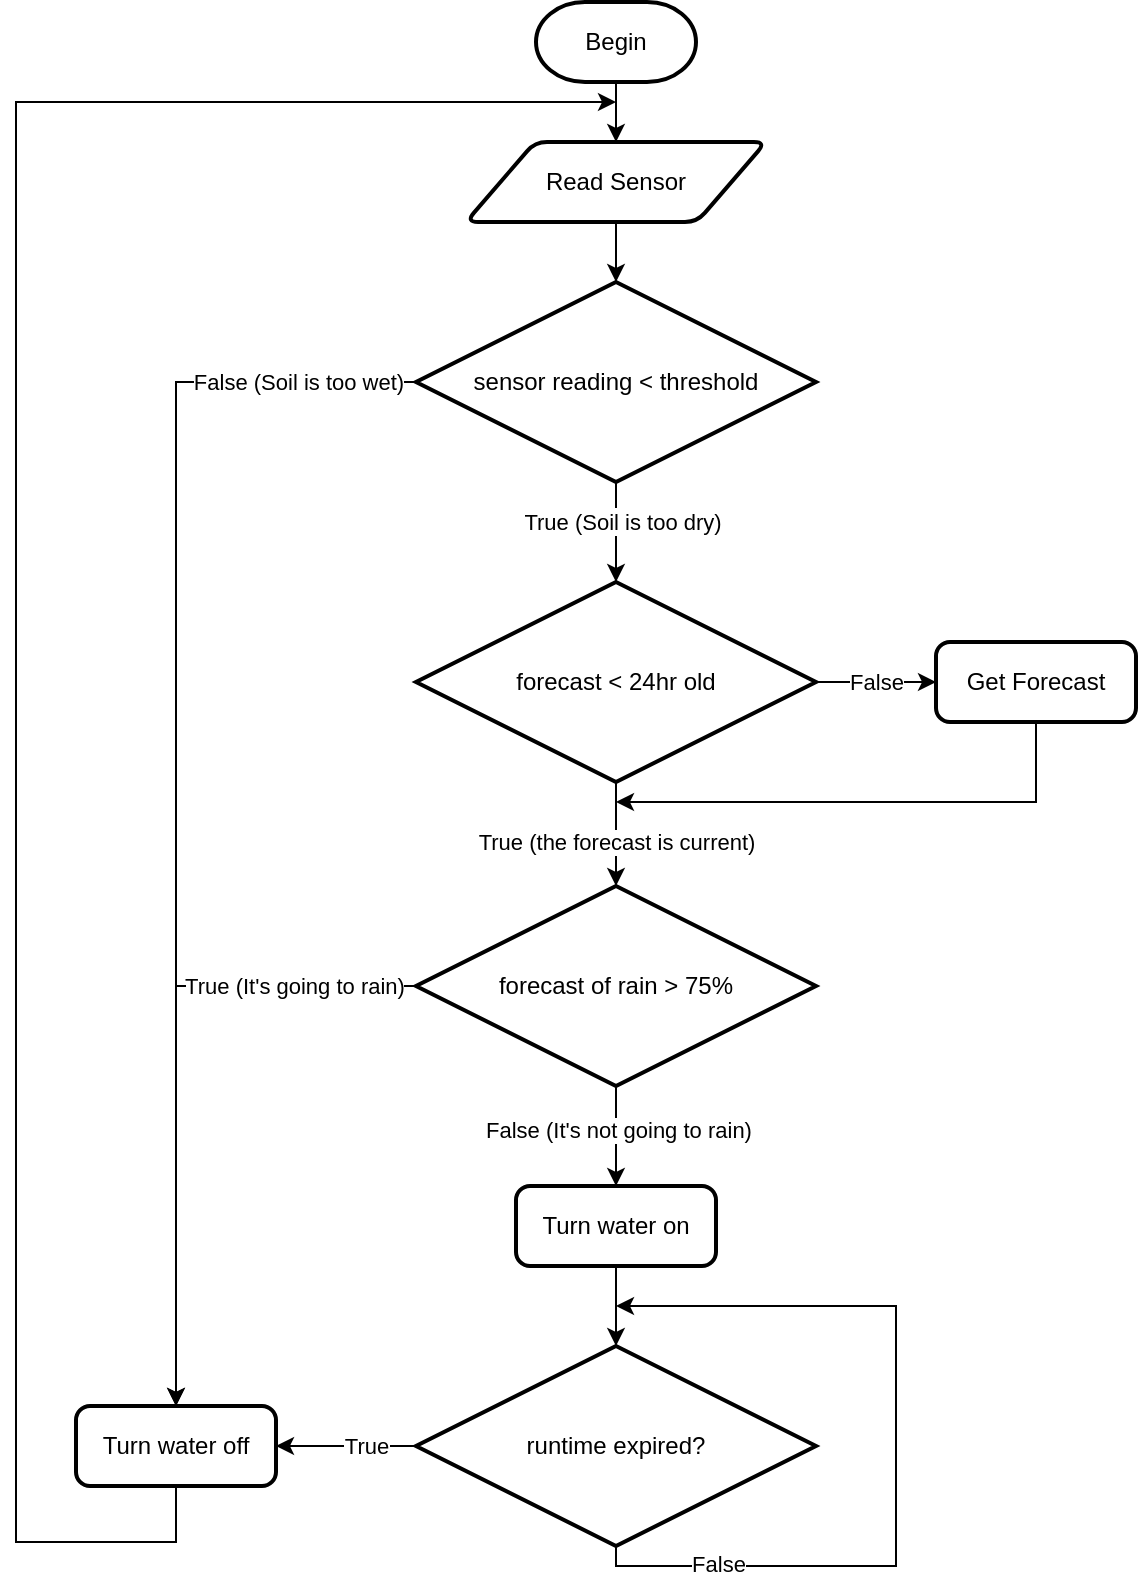 <mxfile version="24.7.7">
  <diagram name="Page-1" id="aMH86atn_zBFC1dDe0J-">
    <mxGraphModel dx="1366" dy="864" grid="0" gridSize="10" guides="1" tooltips="1" connect="1" arrows="1" fold="1" page="0" pageScale="1" pageWidth="850" pageHeight="1100" math="0" shadow="0">
      <root>
        <mxCell id="0" />
        <mxCell id="1" parent="0" />
        <mxCell id="AhclVzLR4nrx0OqxUoMz-1" value="Begin" style="strokeWidth=2;html=1;shape=mxgraph.flowchart.terminator;whiteSpace=wrap;" vertex="1" parent="1">
          <mxGeometry x="420" y="120" width="80" height="40" as="geometry" />
        </mxCell>
        <mxCell id="AhclVzLR4nrx0OqxUoMz-2" value="Read Sensor" style="shape=parallelogram;html=1;strokeWidth=2;perimeter=parallelogramPerimeter;whiteSpace=wrap;rounded=1;arcSize=12;size=0.23;" vertex="1" parent="1">
          <mxGeometry x="385" y="190" width="150" height="40" as="geometry" />
        </mxCell>
        <mxCell id="AhclVzLR4nrx0OqxUoMz-3" value="sensor reading &amp;lt; threshold" style="strokeWidth=2;html=1;shape=mxgraph.flowchart.decision;whiteSpace=wrap;" vertex="1" parent="1">
          <mxGeometry x="360" y="260" width="200" height="100" as="geometry" />
        </mxCell>
        <mxCell id="AhclVzLR4nrx0OqxUoMz-4" value="Turn water on" style="rounded=1;whiteSpace=wrap;html=1;absoluteArcSize=1;arcSize=14;strokeWidth=2;" vertex="1" parent="1">
          <mxGeometry x="410" y="712" width="100" height="40" as="geometry" />
        </mxCell>
        <mxCell id="AhclVzLR4nrx0OqxUoMz-5" value="runtime expired?" style="strokeWidth=2;html=1;shape=mxgraph.flowchart.decision;whiteSpace=wrap;" vertex="1" parent="1">
          <mxGeometry x="360" y="792" width="200" height="100" as="geometry" />
        </mxCell>
        <mxCell id="AhclVzLR4nrx0OqxUoMz-6" value="Turn water off" style="rounded=1;whiteSpace=wrap;html=1;absoluteArcSize=1;arcSize=14;strokeWidth=2;" vertex="1" parent="1">
          <mxGeometry x="190" y="822" width="100" height="40" as="geometry" />
        </mxCell>
        <mxCell id="AhclVzLR4nrx0OqxUoMz-7" value="forecast of rain &amp;gt; 75%" style="strokeWidth=2;html=1;shape=mxgraph.flowchart.decision;whiteSpace=wrap;" vertex="1" parent="1">
          <mxGeometry x="360" y="562" width="200" height="100" as="geometry" />
        </mxCell>
        <mxCell id="AhclVzLR4nrx0OqxUoMz-8" value="" style="endArrow=classic;html=1;rounded=0;exitX=0.5;exitY=1;exitDx=0;exitDy=0;exitPerimeter=0;" edge="1" parent="1" source="AhclVzLR4nrx0OqxUoMz-3">
          <mxGeometry width="50" height="50" relative="1" as="geometry">
            <mxPoint x="400" y="510" as="sourcePoint" />
            <mxPoint x="460" y="410" as="targetPoint" />
          </mxGeometry>
        </mxCell>
        <mxCell id="AhclVzLR4nrx0OqxUoMz-9" value="Dry" style="edgeLabel;html=1;align=center;verticalAlign=middle;resizable=0;points=[];" vertex="1" connectable="0" parent="AhclVzLR4nrx0OqxUoMz-8">
          <mxGeometry x="-0.267" relative="1" as="geometry">
            <mxPoint as="offset" />
          </mxGeometry>
        </mxCell>
        <mxCell id="AhclVzLR4nrx0OqxUoMz-12" value="True (Soil is too dry)" style="edgeLabel;html=1;align=center;verticalAlign=middle;resizable=0;points=[];" vertex="1" connectable="0" parent="AhclVzLR4nrx0OqxUoMz-8">
          <mxGeometry x="-0.228" y="3" relative="1" as="geometry">
            <mxPoint as="offset" />
          </mxGeometry>
        </mxCell>
        <mxCell id="AhclVzLR4nrx0OqxUoMz-10" value="" style="endArrow=classic;html=1;rounded=0;exitX=0;exitY=0.5;exitDx=0;exitDy=0;exitPerimeter=0;entryX=0.5;entryY=0;entryDx=0;entryDy=0;" edge="1" parent="1" source="AhclVzLR4nrx0OqxUoMz-7" target="AhclVzLR4nrx0OqxUoMz-6">
          <mxGeometry width="50" height="50" relative="1" as="geometry">
            <mxPoint x="400" y="672" as="sourcePoint" />
            <mxPoint x="450" y="622" as="targetPoint" />
            <Array as="points">
              <mxPoint x="240" y="612" />
            </Array>
          </mxGeometry>
        </mxCell>
        <mxCell id="AhclVzLR4nrx0OqxUoMz-11" value="True (It&#39;s going to rain)" style="edgeLabel;html=1;align=center;verticalAlign=middle;resizable=0;points=[];" vertex="1" connectable="0" parent="AhclVzLR4nrx0OqxUoMz-10">
          <mxGeometry x="-0.794" relative="1" as="geometry">
            <mxPoint x="-27" as="offset" />
          </mxGeometry>
        </mxCell>
        <mxCell id="AhclVzLR4nrx0OqxUoMz-13" value="" style="endArrow=classic;html=1;rounded=0;exitX=0;exitY=0.5;exitDx=0;exitDy=0;exitPerimeter=0;entryX=0.5;entryY=0;entryDx=0;entryDy=0;" edge="1" parent="1" source="AhclVzLR4nrx0OqxUoMz-3" target="AhclVzLR4nrx0OqxUoMz-6">
          <mxGeometry width="50" height="50" relative="1" as="geometry">
            <mxPoint x="400" y="380" as="sourcePoint" />
            <mxPoint x="240" y="610" as="targetPoint" />
            <Array as="points">
              <mxPoint x="240" y="310" />
            </Array>
          </mxGeometry>
        </mxCell>
        <mxCell id="AhclVzLR4nrx0OqxUoMz-14" value="False (Soil is too wet)" style="edgeLabel;html=1;align=center;verticalAlign=middle;resizable=0;points=[];" vertex="1" connectable="0" parent="AhclVzLR4nrx0OqxUoMz-13">
          <mxGeometry x="-0.628" y="-1" relative="1" as="geometry">
            <mxPoint x="58" y="1" as="offset" />
          </mxGeometry>
        </mxCell>
        <mxCell id="AhclVzLR4nrx0OqxUoMz-15" value="" style="endArrow=classic;html=1;rounded=0;exitX=0.5;exitY=1;exitDx=0;exitDy=0;exitPerimeter=0;entryX=0.5;entryY=0;entryDx=0;entryDy=0;" edge="1" parent="1" source="AhclVzLR4nrx0OqxUoMz-7" target="AhclVzLR4nrx0OqxUoMz-4">
          <mxGeometry width="50" height="50" relative="1" as="geometry">
            <mxPoint x="400" y="742" as="sourcePoint" />
            <mxPoint x="450" y="692" as="targetPoint" />
          </mxGeometry>
        </mxCell>
        <mxCell id="AhclVzLR4nrx0OqxUoMz-16" value="False (It&#39;s not going to rain)" style="edgeLabel;html=1;align=center;verticalAlign=middle;resizable=0;points=[];" vertex="1" connectable="0" parent="AhclVzLR4nrx0OqxUoMz-15">
          <mxGeometry x="-0.137" y="1" relative="1" as="geometry">
            <mxPoint as="offset" />
          </mxGeometry>
        </mxCell>
        <mxCell id="AhclVzLR4nrx0OqxUoMz-17" value="" style="endArrow=classic;html=1;rounded=0;exitX=0.5;exitY=1;exitDx=0;exitDy=0;entryX=0.5;entryY=0;entryDx=0;entryDy=0;entryPerimeter=0;" edge="1" parent="1" source="AhclVzLR4nrx0OqxUoMz-4" target="AhclVzLR4nrx0OqxUoMz-5">
          <mxGeometry width="50" height="50" relative="1" as="geometry">
            <mxPoint x="400" y="742" as="sourcePoint" />
            <mxPoint x="450" y="692" as="targetPoint" />
          </mxGeometry>
        </mxCell>
        <mxCell id="AhclVzLR4nrx0OqxUoMz-18" value="" style="endArrow=classic;html=1;rounded=0;exitX=0;exitY=0.5;exitDx=0;exitDy=0;exitPerimeter=0;entryX=1;entryY=0.5;entryDx=0;entryDy=0;" edge="1" parent="1" source="AhclVzLR4nrx0OqxUoMz-5" target="AhclVzLR4nrx0OqxUoMz-6">
          <mxGeometry width="50" height="50" relative="1" as="geometry">
            <mxPoint x="400" y="742" as="sourcePoint" />
            <mxPoint x="450" y="692" as="targetPoint" />
          </mxGeometry>
        </mxCell>
        <mxCell id="AhclVzLR4nrx0OqxUoMz-19" value="True" style="edgeLabel;html=1;align=center;verticalAlign=middle;resizable=0;points=[];" vertex="1" connectable="0" parent="AhclVzLR4nrx0OqxUoMz-18">
          <mxGeometry x="-0.269" relative="1" as="geometry">
            <mxPoint as="offset" />
          </mxGeometry>
        </mxCell>
        <mxCell id="AhclVzLR4nrx0OqxUoMz-20" value="" style="endArrow=classic;html=1;rounded=0;exitX=0.5;exitY=1;exitDx=0;exitDy=0;exitPerimeter=0;" edge="1" parent="1" source="AhclVzLR4nrx0OqxUoMz-5">
          <mxGeometry width="50" height="50" relative="1" as="geometry">
            <mxPoint x="400" y="742" as="sourcePoint" />
            <mxPoint x="460" y="772" as="targetPoint" />
            <Array as="points">
              <mxPoint x="460" y="902" />
              <mxPoint x="600" y="902" />
              <mxPoint x="600" y="772" />
            </Array>
          </mxGeometry>
        </mxCell>
        <mxCell id="AhclVzLR4nrx0OqxUoMz-31" value="False" style="edgeLabel;html=1;align=center;verticalAlign=middle;resizable=0;points=[];" vertex="1" connectable="0" parent="AhclVzLR4nrx0OqxUoMz-20">
          <mxGeometry x="-0.71" y="1" relative="1" as="geometry">
            <mxPoint as="offset" />
          </mxGeometry>
        </mxCell>
        <mxCell id="AhclVzLR4nrx0OqxUoMz-21" value="" style="endArrow=classic;html=1;rounded=0;exitX=0.5;exitY=1;exitDx=0;exitDy=0;" edge="1" parent="1" source="AhclVzLR4nrx0OqxUoMz-2">
          <mxGeometry width="50" height="50" relative="1" as="geometry">
            <mxPoint x="400" y="310" as="sourcePoint" />
            <mxPoint x="460" y="260" as="targetPoint" />
          </mxGeometry>
        </mxCell>
        <mxCell id="AhclVzLR4nrx0OqxUoMz-22" value="" style="endArrow=classic;html=1;rounded=0;exitX=0.5;exitY=1;exitDx=0;exitDy=0;exitPerimeter=0;" edge="1" parent="1" source="AhclVzLR4nrx0OqxUoMz-1">
          <mxGeometry width="50" height="50" relative="1" as="geometry">
            <mxPoint x="400" y="310" as="sourcePoint" />
            <mxPoint x="460" y="190" as="targetPoint" />
          </mxGeometry>
        </mxCell>
        <mxCell id="AhclVzLR4nrx0OqxUoMz-23" value="" style="endArrow=classic;html=1;rounded=0;exitX=0.5;exitY=1;exitDx=0;exitDy=0;" edge="1" parent="1" source="AhclVzLR4nrx0OqxUoMz-6">
          <mxGeometry width="50" height="50" relative="1" as="geometry">
            <mxPoint x="400" y="460" as="sourcePoint" />
            <mxPoint x="460" y="170" as="targetPoint" />
            <Array as="points">
              <mxPoint x="240" y="890" />
              <mxPoint x="160" y="890" />
              <mxPoint x="160" y="720" />
              <mxPoint x="160" y="170" />
            </Array>
          </mxGeometry>
        </mxCell>
        <mxCell id="AhclVzLR4nrx0OqxUoMz-24" value="forecast &amp;lt; 24hr old" style="strokeWidth=2;html=1;shape=mxgraph.flowchart.decision;whiteSpace=wrap;" vertex="1" parent="1">
          <mxGeometry x="360" y="410" width="200" height="100" as="geometry" />
        </mxCell>
        <mxCell id="AhclVzLR4nrx0OqxUoMz-25" value="Get Forecast" style="rounded=1;whiteSpace=wrap;html=1;absoluteArcSize=1;arcSize=14;strokeWidth=2;" vertex="1" parent="1">
          <mxGeometry x="620" y="440" width="100" height="40" as="geometry" />
        </mxCell>
        <mxCell id="AhclVzLR4nrx0OqxUoMz-26" value="" style="endArrow=classic;html=1;rounded=0;exitX=0.5;exitY=1;exitDx=0;exitDy=0;exitPerimeter=0;entryX=0.5;entryY=0;entryDx=0;entryDy=0;entryPerimeter=0;" edge="1" parent="1" source="AhclVzLR4nrx0OqxUoMz-24" target="AhclVzLR4nrx0OqxUoMz-7">
          <mxGeometry width="50" height="50" relative="1" as="geometry">
            <mxPoint x="400" y="630" as="sourcePoint" />
            <mxPoint x="460" y="550" as="targetPoint" />
          </mxGeometry>
        </mxCell>
        <mxCell id="AhclVzLR4nrx0OqxUoMz-27" value="True (the forecast is current)" style="edgeLabel;html=1;align=center;verticalAlign=middle;resizable=0;points=[];" vertex="1" connectable="0" parent="AhclVzLR4nrx0OqxUoMz-26">
          <mxGeometry x="-0.125" relative="1" as="geometry">
            <mxPoint y="7" as="offset" />
          </mxGeometry>
        </mxCell>
        <mxCell id="AhclVzLR4nrx0OqxUoMz-28" value="" style="endArrow=classic;html=1;rounded=0;exitX=0.5;exitY=1;exitDx=0;exitDy=0;" edge="1" parent="1" source="AhclVzLR4nrx0OqxUoMz-25">
          <mxGeometry width="50" height="50" relative="1" as="geometry">
            <mxPoint x="400" y="630" as="sourcePoint" />
            <mxPoint x="460" y="520" as="targetPoint" />
            <Array as="points">
              <mxPoint x="670" y="520" />
            </Array>
          </mxGeometry>
        </mxCell>
        <mxCell id="AhclVzLR4nrx0OqxUoMz-29" value="" style="endArrow=classic;html=1;rounded=0;exitX=1;exitY=0.5;exitDx=0;exitDy=0;exitPerimeter=0;entryX=0;entryY=0.5;entryDx=0;entryDy=0;" edge="1" parent="1" source="AhclVzLR4nrx0OqxUoMz-24" target="AhclVzLR4nrx0OqxUoMz-25">
          <mxGeometry width="50" height="50" relative="1" as="geometry">
            <mxPoint x="400" y="630" as="sourcePoint" />
            <mxPoint x="450" y="580" as="targetPoint" />
          </mxGeometry>
        </mxCell>
        <mxCell id="AhclVzLR4nrx0OqxUoMz-30" value="False" style="edgeLabel;html=1;align=center;verticalAlign=middle;resizable=0;points=[];" vertex="1" connectable="0" parent="AhclVzLR4nrx0OqxUoMz-29">
          <mxGeometry x="0.062" y="2" relative="1" as="geometry">
            <mxPoint x="-2" y="2" as="offset" />
          </mxGeometry>
        </mxCell>
      </root>
    </mxGraphModel>
  </diagram>
</mxfile>
